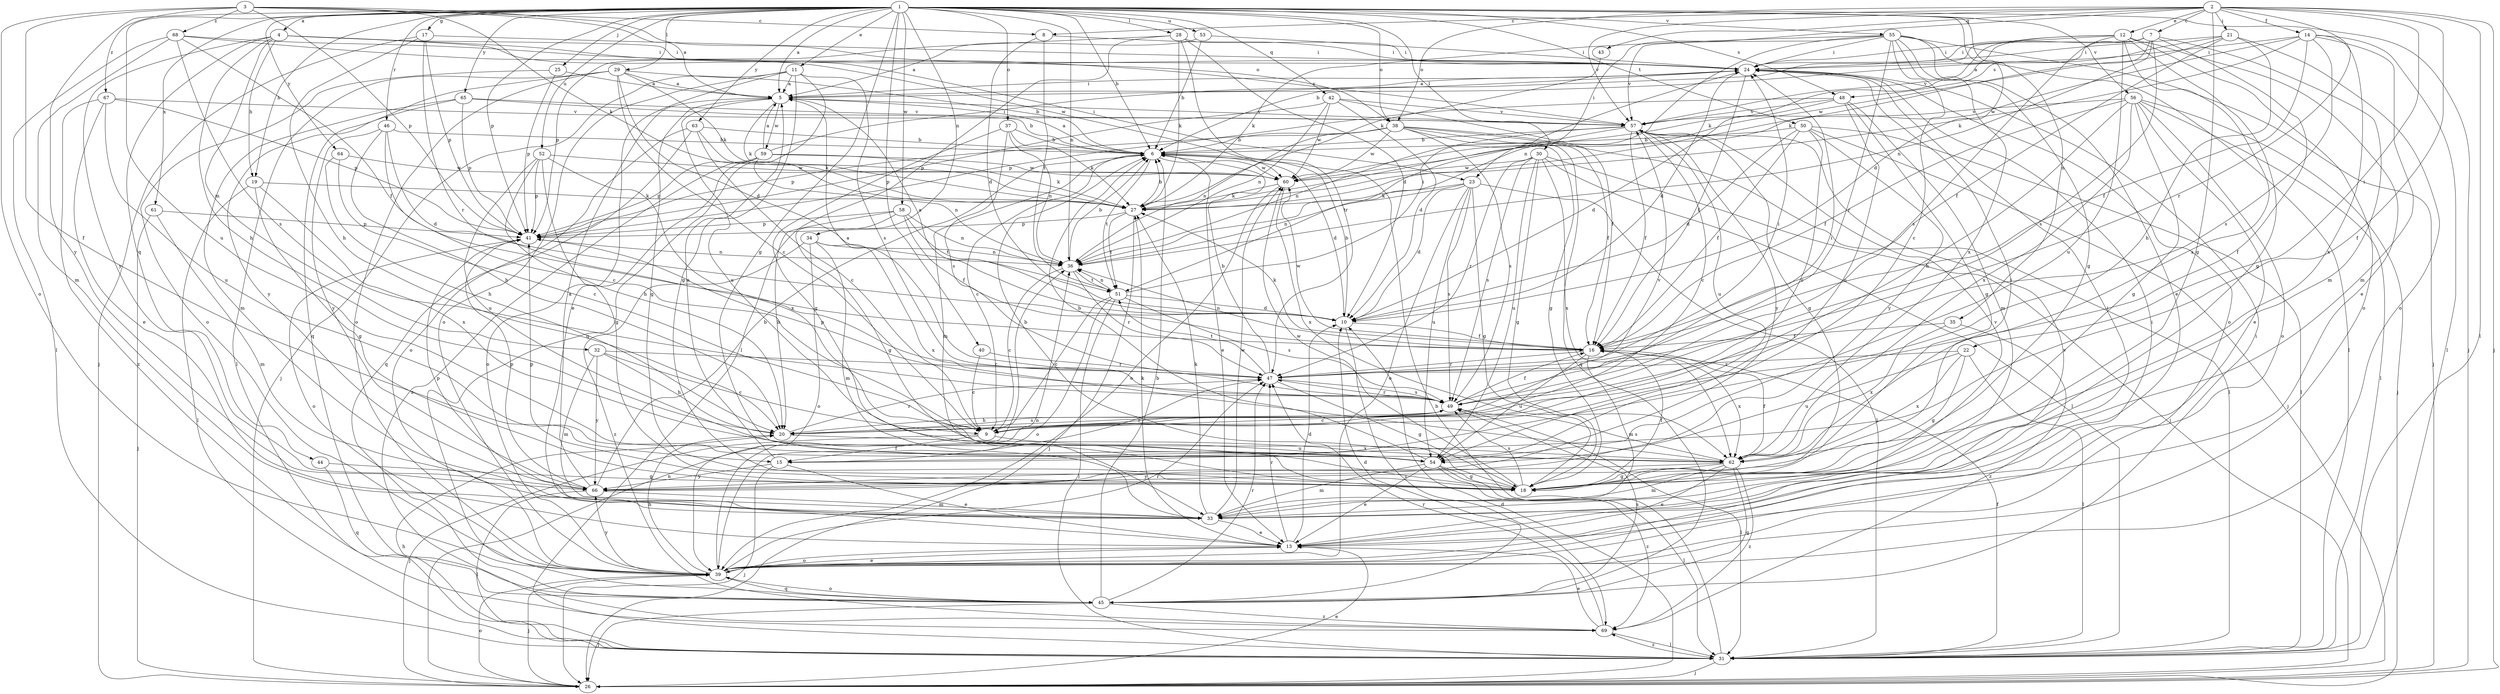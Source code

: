 strict digraph  {
	1 -> 4 [label=a];
	1 -> 5 [label=a];
	3 -> 5 [label=a];
	6 -> 5 [label=a];
	10 -> 5 [label=a];
	11 -> 5 [label=a];
	15 -> 5 [label=a];
	21 -> 5 [label=a];
	24 -> 5 [label=a];
	25 -> 5 [label=a];
	29 -> 5 [label=a];
	47 -> 5 [label=a];
	53 -> 5 [label=a];
	59 -> 5 [label=a];
	66 -> 5 [label=a];
	1 -> 6 [label=b];
	7 -> 6 [label=b];
	10 -> 6 [label=b];
	18 -> 6 [label=b];
	27 -> 6 [label=b];
	29 -> 6 [label=b];
	31 -> 6 [label=b];
	36 -> 6 [label=b];
	37 -> 6 [label=b];
	38 -> 6 [label=b];
	45 -> 6 [label=b];
	46 -> 6 [label=b];
	47 -> 6 [label=b];
	50 -> 6 [label=b];
	53 -> 6 [label=b];
	54 -> 6 [label=b];
	57 -> 6 [label=b];
	63 -> 6 [label=b];
	65 -> 6 [label=b];
	66 -> 6 [label=b];
	2 -> 7 [label=c];
	2 -> 8 [label=c];
	3 -> 8 [label=c];
	6 -> 9 [label=c];
	29 -> 9 [label=c];
	32 -> 9 [label=c];
	36 -> 9 [label=c];
	40 -> 9 [label=c];
	46 -> 9 [label=c];
	49 -> 9 [label=c];
	50 -> 9 [label=c];
	51 -> 9 [label=c];
	55 -> 9 [label=c];
	57 -> 9 [label=c];
	63 -> 9 [label=c];
	64 -> 9 [label=c];
	1 -> 10 [label=d];
	6 -> 10 [label=d];
	8 -> 10 [label=d];
	13 -> 10 [label=d];
	23 -> 10 [label=d];
	24 -> 10 [label=d];
	26 -> 10 [label=d];
	28 -> 10 [label=d];
	29 -> 10 [label=d];
	42 -> 10 [label=d];
	45 -> 10 [label=d];
	46 -> 10 [label=d];
	48 -> 10 [label=d];
	50 -> 10 [label=d];
	51 -> 10 [label=d];
	1 -> 11 [label=e];
	2 -> 12 [label=e];
	6 -> 13 [label=e];
	11 -> 13 [label=e];
	12 -> 13 [label=e];
	15 -> 13 [label=e];
	26 -> 13 [label=e];
	33 -> 13 [label=e];
	39 -> 13 [label=e];
	54 -> 13 [label=e];
	55 -> 13 [label=e];
	56 -> 13 [label=e];
	62 -> 13 [label=e];
	67 -> 13 [label=e];
	69 -> 13 [label=e];
	2 -> 14 [label=f];
	2 -> 15 [label=f];
	3 -> 15 [label=f];
	7 -> 15 [label=f];
	9 -> 15 [label=f];
	10 -> 16 [label=f];
	14 -> 16 [label=f];
	18 -> 16 [label=f];
	21 -> 16 [label=f];
	24 -> 16 [label=f];
	31 -> 16 [label=f];
	35 -> 16 [label=f];
	38 -> 16 [label=f];
	42 -> 16 [label=f];
	49 -> 16 [label=f];
	50 -> 16 [label=f];
	56 -> 16 [label=f];
	57 -> 16 [label=f];
	58 -> 16 [label=f];
	62 -> 16 [label=f];
	68 -> 16 [label=f];
	1 -> 17 [label=g];
	1 -> 18 [label=g];
	2 -> 18 [label=g];
	5 -> 18 [label=g];
	11 -> 18 [label=g];
	12 -> 18 [label=g];
	19 -> 18 [label=g];
	22 -> 18 [label=g];
	23 -> 18 [label=g];
	30 -> 18 [label=g];
	37 -> 18 [label=g];
	38 -> 18 [label=g];
	44 -> 18 [label=g];
	47 -> 18 [label=g];
	48 -> 18 [label=g];
	52 -> 18 [label=g];
	54 -> 18 [label=g];
	55 -> 18 [label=g];
	56 -> 18 [label=g];
	57 -> 18 [label=g];
	58 -> 18 [label=g];
	62 -> 18 [label=g];
	1 -> 19 [label=h];
	4 -> 19 [label=h];
	4 -> 20 [label=h];
	17 -> 20 [label=h];
	21 -> 20 [label=h];
	31 -> 20 [label=h];
	32 -> 20 [label=h];
	39 -> 20 [label=h];
	46 -> 20 [label=h];
	49 -> 20 [label=h];
	52 -> 20 [label=h];
	56 -> 20 [label=h];
	58 -> 20 [label=h];
	64 -> 20 [label=h];
	2 -> 21 [label=i];
	2 -> 22 [label=i];
	2 -> 23 [label=i];
	4 -> 23 [label=i];
	4 -> 24 [label=i];
	5 -> 24 [label=i];
	7 -> 24 [label=i];
	8 -> 24 [label=i];
	12 -> 24 [label=i];
	13 -> 24 [label=i];
	14 -> 24 [label=i];
	17 -> 24 [label=i];
	21 -> 24 [label=i];
	28 -> 24 [label=i];
	39 -> 24 [label=i];
	45 -> 24 [label=i];
	47 -> 24 [label=i];
	49 -> 24 [label=i];
	51 -> 24 [label=i];
	53 -> 24 [label=i];
	55 -> 24 [label=i];
	59 -> 24 [label=i];
	66 -> 24 [label=i];
	68 -> 24 [label=i];
	1 -> 25 [label=j];
	1 -> 26 [label=j];
	2 -> 26 [label=j];
	9 -> 26 [label=j];
	11 -> 26 [label=j];
	15 -> 26 [label=j];
	17 -> 26 [label=j];
	27 -> 26 [label=j];
	30 -> 26 [label=j];
	31 -> 26 [label=j];
	39 -> 26 [label=j];
	45 -> 26 [label=j];
	50 -> 26 [label=j];
	55 -> 26 [label=j];
	56 -> 26 [label=j];
	61 -> 26 [label=j];
	3 -> 27 [label=k];
	5 -> 27 [label=k];
	7 -> 27 [label=k];
	12 -> 27 [label=k];
	13 -> 27 [label=k];
	14 -> 27 [label=k];
	16 -> 27 [label=k];
	19 -> 27 [label=k];
	23 -> 27 [label=k];
	28 -> 27 [label=k];
	29 -> 27 [label=k];
	33 -> 27 [label=k];
	37 -> 27 [label=k];
	43 -> 27 [label=k];
	55 -> 27 [label=k];
	59 -> 27 [label=k];
	60 -> 27 [label=k];
	63 -> 27 [label=k];
	1 -> 28 [label=l];
	1 -> 29 [label=l];
	1 -> 30 [label=l];
	2 -> 31 [label=l];
	14 -> 31 [label=l];
	19 -> 31 [label=l];
	22 -> 31 [label=l];
	23 -> 31 [label=l];
	28 -> 31 [label=l];
	29 -> 31 [label=l];
	30 -> 31 [label=l];
	38 -> 31 [label=l];
	49 -> 31 [label=l];
	50 -> 31 [label=l];
	51 -> 31 [label=l];
	54 -> 31 [label=l];
	55 -> 31 [label=l];
	56 -> 31 [label=l];
	66 -> 31 [label=l];
	68 -> 31 [label=l];
	69 -> 31 [label=l];
	4 -> 32 [label=m];
	6 -> 33 [label=m];
	7 -> 33 [label=m];
	14 -> 33 [label=m];
	16 -> 33 [label=m];
	32 -> 33 [label=m];
	34 -> 33 [label=m];
	48 -> 33 [label=m];
	54 -> 33 [label=m];
	61 -> 33 [label=m];
	62 -> 33 [label=m];
	65 -> 33 [label=m];
	66 -> 33 [label=m];
	68 -> 33 [label=m];
	1 -> 34 [label=n];
	1 -> 35 [label=n];
	1 -> 36 [label=n];
	7 -> 36 [label=n];
	16 -> 36 [label=n];
	23 -> 36 [label=n];
	26 -> 36 [label=n];
	34 -> 36 [label=n];
	37 -> 36 [label=n];
	38 -> 36 [label=n];
	39 -> 36 [label=n];
	41 -> 36 [label=n];
	42 -> 36 [label=n];
	51 -> 36 [label=n];
	55 -> 36 [label=n];
	57 -> 36 [label=n];
	58 -> 36 [label=n];
	59 -> 36 [label=n];
	1 -> 37 [label=o];
	1 -> 38 [label=o];
	2 -> 38 [label=o];
	3 -> 38 [label=o];
	3 -> 39 [label=o];
	11 -> 39 [label=o];
	12 -> 39 [label=o];
	13 -> 39 [label=o];
	21 -> 39 [label=o];
	23 -> 39 [label=o];
	24 -> 39 [label=o];
	25 -> 39 [label=o];
	26 -> 39 [label=o];
	29 -> 39 [label=o];
	34 -> 39 [label=o];
	41 -> 39 [label=o];
	45 -> 39 [label=o];
	51 -> 39 [label=o];
	56 -> 39 [label=o];
	59 -> 39 [label=o];
	60 -> 39 [label=o];
	63 -> 39 [label=o];
	1 -> 40 [label=p];
	1 -> 41 [label=p];
	3 -> 41 [label=p];
	17 -> 41 [label=p];
	18 -> 41 [label=p];
	25 -> 41 [label=p];
	27 -> 41 [label=p];
	28 -> 41 [label=p];
	33 -> 41 [label=p];
	38 -> 41 [label=p];
	42 -> 41 [label=p];
	48 -> 41 [label=p];
	49 -> 41 [label=p];
	52 -> 41 [label=p];
	58 -> 41 [label=p];
	59 -> 41 [label=p];
	61 -> 41 [label=p];
	65 -> 41 [label=p];
	66 -> 41 [label=p];
	67 -> 41 [label=p];
	1 -> 42 [label=q];
	2 -> 43 [label=q];
	4 -> 44 [label=q];
	11 -> 45 [label=q];
	29 -> 45 [label=q];
	38 -> 45 [label=q];
	39 -> 45 [label=q];
	44 -> 45 [label=q];
	62 -> 45 [label=q];
	63 -> 45 [label=q];
	1 -> 46 [label=r];
	2 -> 47 [label=r];
	13 -> 47 [label=r];
	15 -> 47 [label=r];
	16 -> 47 [label=r];
	17 -> 47 [label=r];
	20 -> 47 [label=r];
	22 -> 47 [label=r];
	28 -> 47 [label=r];
	30 -> 47 [label=r];
	32 -> 47 [label=r];
	36 -> 47 [label=r];
	39 -> 47 [label=r];
	40 -> 47 [label=r];
	45 -> 47 [label=r];
	49 -> 47 [label=r];
	55 -> 47 [label=r];
	69 -> 47 [label=r];
	1 -> 48 [label=s];
	7 -> 48 [label=s];
	7 -> 49 [label=s];
	11 -> 49 [label=s];
	12 -> 49 [label=s];
	14 -> 49 [label=s];
	18 -> 49 [label=s];
	20 -> 49 [label=s];
	23 -> 49 [label=s];
	30 -> 49 [label=s];
	37 -> 49 [label=s];
	38 -> 49 [label=s];
	45 -> 49 [label=s];
	47 -> 49 [label=s];
	51 -> 49 [label=s];
	62 -> 49 [label=s];
	68 -> 49 [label=s];
	1 -> 50 [label=t];
	6 -> 51 [label=t];
	8 -> 51 [label=t];
	27 -> 51 [label=t];
	36 -> 51 [label=t];
	47 -> 51 [label=t];
	57 -> 51 [label=t];
	58 -> 51 [label=t];
	1 -> 52 [label=u];
	1 -> 53 [label=u];
	1 -> 54 [label=u];
	5 -> 54 [label=u];
	9 -> 54 [label=u];
	12 -> 54 [label=u];
	16 -> 54 [label=u];
	22 -> 54 [label=u];
	23 -> 54 [label=u];
	30 -> 54 [label=u];
	48 -> 54 [label=u];
	52 -> 54 [label=u];
	57 -> 54 [label=u];
	67 -> 54 [label=u];
	1 -> 55 [label=v];
	1 -> 56 [label=v];
	2 -> 57 [label=v];
	4 -> 57 [label=v];
	5 -> 57 [label=v];
	12 -> 57 [label=v];
	20 -> 57 [label=v];
	33 -> 57 [label=v];
	39 -> 57 [label=v];
	42 -> 57 [label=v];
	48 -> 57 [label=v];
	55 -> 57 [label=v];
	56 -> 57 [label=v];
	65 -> 57 [label=v];
	67 -> 57 [label=v];
	1 -> 58 [label=w];
	5 -> 59 [label=w];
	6 -> 60 [label=w];
	14 -> 60 [label=w];
	16 -> 60 [label=w];
	18 -> 60 [label=w];
	21 -> 60 [label=w];
	30 -> 60 [label=w];
	33 -> 60 [label=w];
	38 -> 60 [label=w];
	42 -> 60 [label=w];
	52 -> 60 [label=w];
	59 -> 60 [label=w];
	64 -> 60 [label=w];
	68 -> 60 [label=w];
	1 -> 61 [label=x];
	12 -> 62 [label=x];
	14 -> 62 [label=x];
	16 -> 62 [label=x];
	19 -> 62 [label=x];
	20 -> 62 [label=x];
	22 -> 62 [label=x];
	30 -> 62 [label=x];
	34 -> 62 [label=x];
	35 -> 62 [label=x];
	52 -> 62 [label=x];
	55 -> 62 [label=x];
	56 -> 62 [label=x];
	60 -> 62 [label=x];
	1 -> 63 [label=y];
	1 -> 64 [label=y];
	1 -> 65 [label=y];
	1 -> 66 [label=y];
	4 -> 66 [label=y];
	15 -> 66 [label=y];
	32 -> 66 [label=y];
	39 -> 66 [label=y];
	46 -> 66 [label=y];
	50 -> 66 [label=y];
	57 -> 66 [label=y];
	62 -> 66 [label=y];
	65 -> 66 [label=y];
	3 -> 67 [label=z];
	3 -> 68 [label=z];
	10 -> 69 [label=z];
	31 -> 69 [label=z];
	34 -> 69 [label=z];
	35 -> 69 [label=z];
	45 -> 69 [label=z];
	54 -> 69 [label=z];
	59 -> 69 [label=z];
	62 -> 69 [label=z];
	67 -> 69 [label=z];
}
